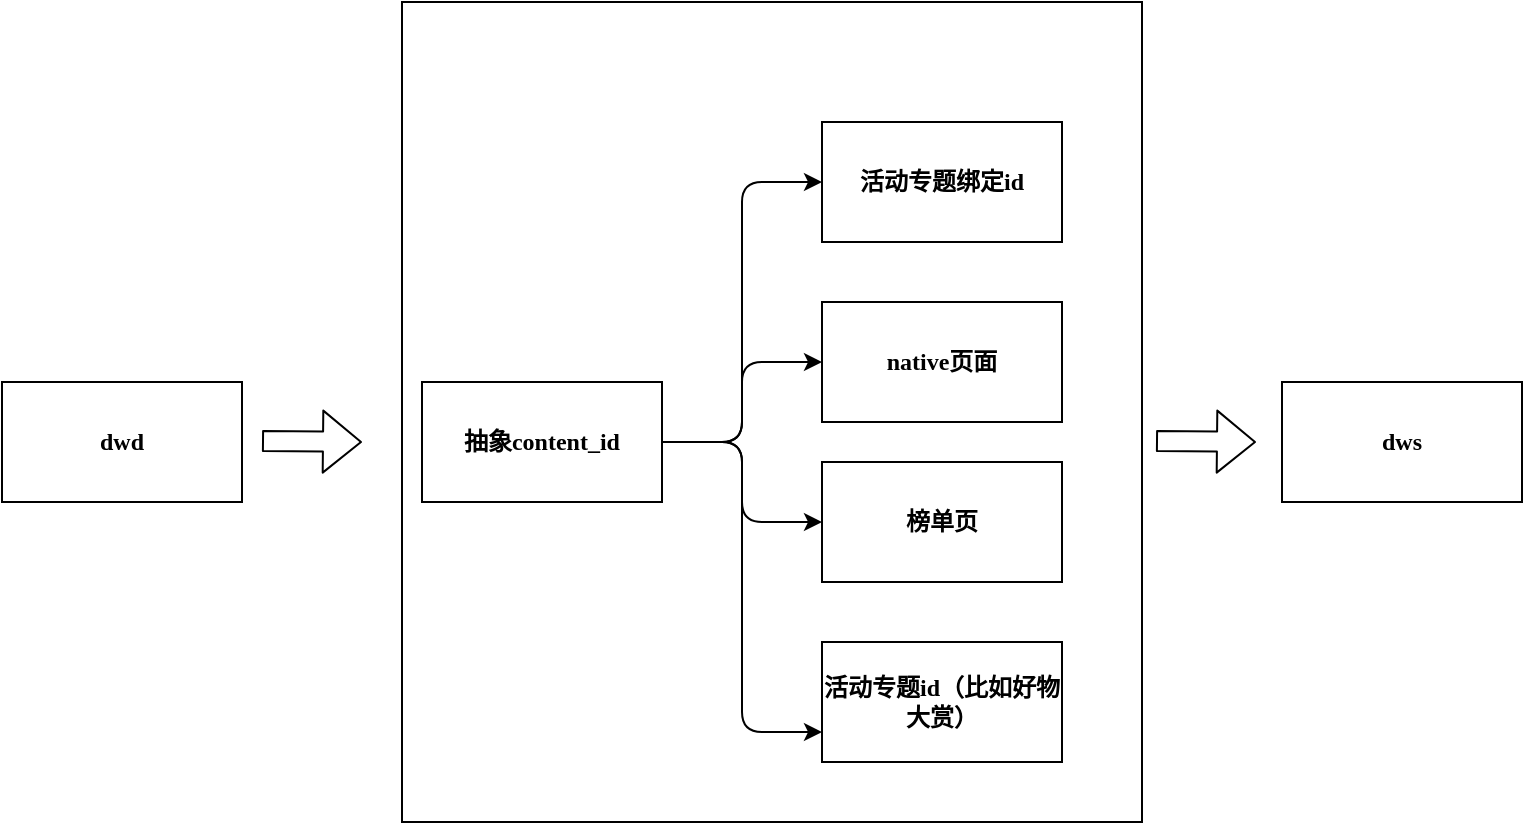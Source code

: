 <mxfile version="15.8.2" type="github">
  <diagram id="ZLGJGffp-yph2zPGGAwK" name="第 1 页">
    <mxGraphModel dx="782" dy="457" grid="1" gridSize="10" guides="1" tooltips="1" connect="1" arrows="1" fold="1" page="1" pageScale="1" pageWidth="827" pageHeight="1169" math="0" shadow="0">
      <root>
        <mxCell id="0" />
        <mxCell id="1" parent="0" />
        <mxCell id="T-cb4IlArOU8WCy4CD7B-25" value="" style="rounded=0;whiteSpace=wrap;html=1;sketch=0;fontStyle=1;fontFamily=Times New Roman;" vertex="1" parent="1">
          <mxGeometry x="280" y="20" width="370" height="410" as="geometry" />
        </mxCell>
        <mxCell id="T-cb4IlArOU8WCy4CD7B-5" style="edgeStyle=orthogonalEdgeStyle;curved=0;rounded=1;sketch=0;orthogonalLoop=1;jettySize=auto;html=1;exitX=1;exitY=0.5;exitDx=0;exitDy=0;entryX=0;entryY=0.5;entryDx=0;entryDy=0;fontStyle=1;fontFamily=Times New Roman;" edge="1" parent="1" source="T-cb4IlArOU8WCy4CD7B-1" target="T-cb4IlArOU8WCy4CD7B-2">
          <mxGeometry relative="1" as="geometry" />
        </mxCell>
        <mxCell id="T-cb4IlArOU8WCy4CD7B-10" style="edgeStyle=orthogonalEdgeStyle;curved=0;rounded=1;sketch=0;orthogonalLoop=1;jettySize=auto;html=1;exitX=1;exitY=0.5;exitDx=0;exitDy=0;entryX=0;entryY=0.5;entryDx=0;entryDy=0;fontStyle=1;fontFamily=Times New Roman;" edge="1" parent="1" source="T-cb4IlArOU8WCy4CD7B-1" target="T-cb4IlArOU8WCy4CD7B-8">
          <mxGeometry relative="1" as="geometry" />
        </mxCell>
        <mxCell id="T-cb4IlArOU8WCy4CD7B-11" style="edgeStyle=orthogonalEdgeStyle;curved=0;rounded=1;sketch=0;orthogonalLoop=1;jettySize=auto;html=1;exitX=1;exitY=0.5;exitDx=0;exitDy=0;entryX=0;entryY=0.5;entryDx=0;entryDy=0;fontStyle=1;fontFamily=Times New Roman;" edge="1" parent="1" source="T-cb4IlArOU8WCy4CD7B-1" target="T-cb4IlArOU8WCy4CD7B-7">
          <mxGeometry relative="1" as="geometry" />
        </mxCell>
        <mxCell id="T-cb4IlArOU8WCy4CD7B-12" style="edgeStyle=orthogonalEdgeStyle;curved=0;rounded=1;sketch=0;orthogonalLoop=1;jettySize=auto;html=1;exitX=1;exitY=0.5;exitDx=0;exitDy=0;entryX=0;entryY=0.75;entryDx=0;entryDy=0;fontStyle=1;fontFamily=Times New Roman;" edge="1" parent="1" source="T-cb4IlArOU8WCy4CD7B-1" target="T-cb4IlArOU8WCy4CD7B-6">
          <mxGeometry relative="1" as="geometry" />
        </mxCell>
        <mxCell id="T-cb4IlArOU8WCy4CD7B-1" value="抽象content_id" style="rounded=0;whiteSpace=wrap;html=1;sketch=0;fontStyle=1;fontFamily=Times New Roman;" vertex="1" parent="1">
          <mxGeometry x="290" y="210" width="120" height="60" as="geometry" />
        </mxCell>
        <mxCell id="T-cb4IlArOU8WCy4CD7B-2" value="&lt;div class=&quot;okr-block-clipboard&quot;&gt;&lt;/div&gt;&lt;div&gt;活动专题绑定id&lt;/div&gt;" style="rounded=0;whiteSpace=wrap;html=1;sketch=0;fontStyle=1;fontFamily=Times New Roman;" vertex="1" parent="1">
          <mxGeometry x="490" y="80" width="120" height="60" as="geometry" />
        </mxCell>
        <mxCell id="T-cb4IlArOU8WCy4CD7B-6" value="&#xa;&#xa;&lt;div class=&quot;okr-block-clipboard&quot;&gt;&lt;/div&gt;&lt;div style=&quot;&quot;&gt;活动专题id（比如好物大赏）&lt;/div&gt;&#xa;&#xa;" style="rounded=0;whiteSpace=wrap;html=1;sketch=0;fontStyle=1;fontFamily=Times New Roman;" vertex="1" parent="1">
          <mxGeometry x="490" y="340" width="120" height="60" as="geometry" />
        </mxCell>
        <mxCell id="T-cb4IlArOU8WCy4CD7B-7" value="&lt;div class=&quot;okr-block-clipboard&quot;&gt;&lt;/div&gt;&lt;div&gt;native页面&lt;/div&gt;" style="rounded=0;whiteSpace=wrap;html=1;sketch=0;fontStyle=1;fontFamily=Times New Roman;" vertex="1" parent="1">
          <mxGeometry x="490" y="170" width="120" height="60" as="geometry" />
        </mxCell>
        <mxCell id="T-cb4IlArOU8WCy4CD7B-8" value="&lt;div class=&quot;okr-block-clipboard&quot;&gt;&lt;/div&gt;&lt;div&gt;榜单页&lt;/div&gt;" style="rounded=0;whiteSpace=wrap;html=1;sketch=0;fontStyle=1;fontFamily=Times New Roman;" vertex="1" parent="1">
          <mxGeometry x="490" y="250" width="120" height="60" as="geometry" />
        </mxCell>
        <mxCell id="T-cb4IlArOU8WCy4CD7B-14" value="dwd" style="rounded=0;whiteSpace=wrap;html=1;sketch=0;fontStyle=1;fontFamily=Times New Roman;" vertex="1" parent="1">
          <mxGeometry x="80" y="210" width="120" height="60" as="geometry" />
        </mxCell>
        <mxCell id="T-cb4IlArOU8WCy4CD7B-19" value="dws" style="rounded=0;whiteSpace=wrap;html=1;sketch=0;fontStyle=1;fontFamily=Times New Roman;" vertex="1" parent="1">
          <mxGeometry x="720" y="210" width="120" height="60" as="geometry" />
        </mxCell>
        <mxCell id="T-cb4IlArOU8WCy4CD7B-22" value="" style="shape=flexArrow;endArrow=classic;html=1;rounded=1;sketch=0;curved=0;fontStyle=1;fontFamily=Times New Roman;" edge="1" parent="1">
          <mxGeometry width="50" height="50" relative="1" as="geometry">
            <mxPoint x="210" y="239.5" as="sourcePoint" />
            <mxPoint x="260" y="240" as="targetPoint" />
          </mxGeometry>
        </mxCell>
        <mxCell id="T-cb4IlArOU8WCy4CD7B-26" value="" style="shape=flexArrow;endArrow=classic;html=1;rounded=1;sketch=0;curved=0;fontStyle=1;fontFamily=Times New Roman;" edge="1" parent="1">
          <mxGeometry width="50" height="50" relative="1" as="geometry">
            <mxPoint x="657" y="239.5" as="sourcePoint" />
            <mxPoint x="707" y="240" as="targetPoint" />
          </mxGeometry>
        </mxCell>
      </root>
    </mxGraphModel>
  </diagram>
</mxfile>
